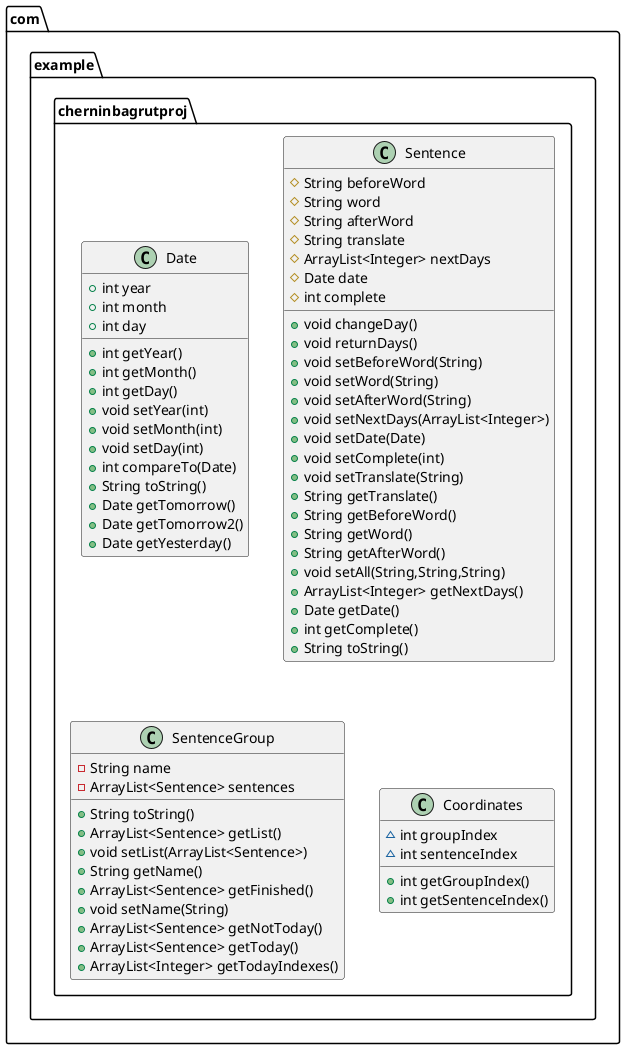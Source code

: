 @startuml
class com.example.cherninbagrutproj.Date {
+ int year
+ int month
+ int day
+ int getYear()
+ int getMonth()
+ int getDay()
+ void setYear(int)
+ void setMonth(int)
+ void setDay(int)
+ int compareTo(Date)
+ String toString()
+ Date getTomorrow()
+ Date getTomorrow2()
+ Date getYesterday()
}
class com.example.cherninbagrutproj.Sentence {
# String beforeWord
# String word
# String afterWord
# String translate
# ArrayList<Integer> nextDays
# Date date
# int complete
+ void changeDay()
+ void returnDays()
+ void setBeforeWord(String)
+ void setWord(String)
+ void setAfterWord(String)
+ void setNextDays(ArrayList<Integer>)
+ void setDate(Date)
+ void setComplete(int)
+ void setTranslate(String)
+ String getTranslate()
+ String getBeforeWord()
+ String getWord()
+ String getAfterWord()
+ void setAll(String,String,String)
+ ArrayList<Integer> getNextDays()
+ Date getDate()
+ int getComplete()
+ String toString()
}
class com.example.cherninbagrutproj.SentenceGroup {
- String name
- ArrayList<Sentence> sentences
+ String toString()
+ ArrayList<Sentence> getList()
+ void setList(ArrayList<Sentence>)
+ String getName()
+ ArrayList<Sentence> getFinished()
+ void setName(String)
+ ArrayList<Sentence> getNotToday()
+ ArrayList<Sentence> getToday()
+ ArrayList<Integer> getTodayIndexes()
}
class com.example.cherninbagrutproj.Coordinates {
~ int groupIndex
~ int sentenceIndex
+ int getGroupIndex()
+ int getSentenceIndex()
}
@enduml